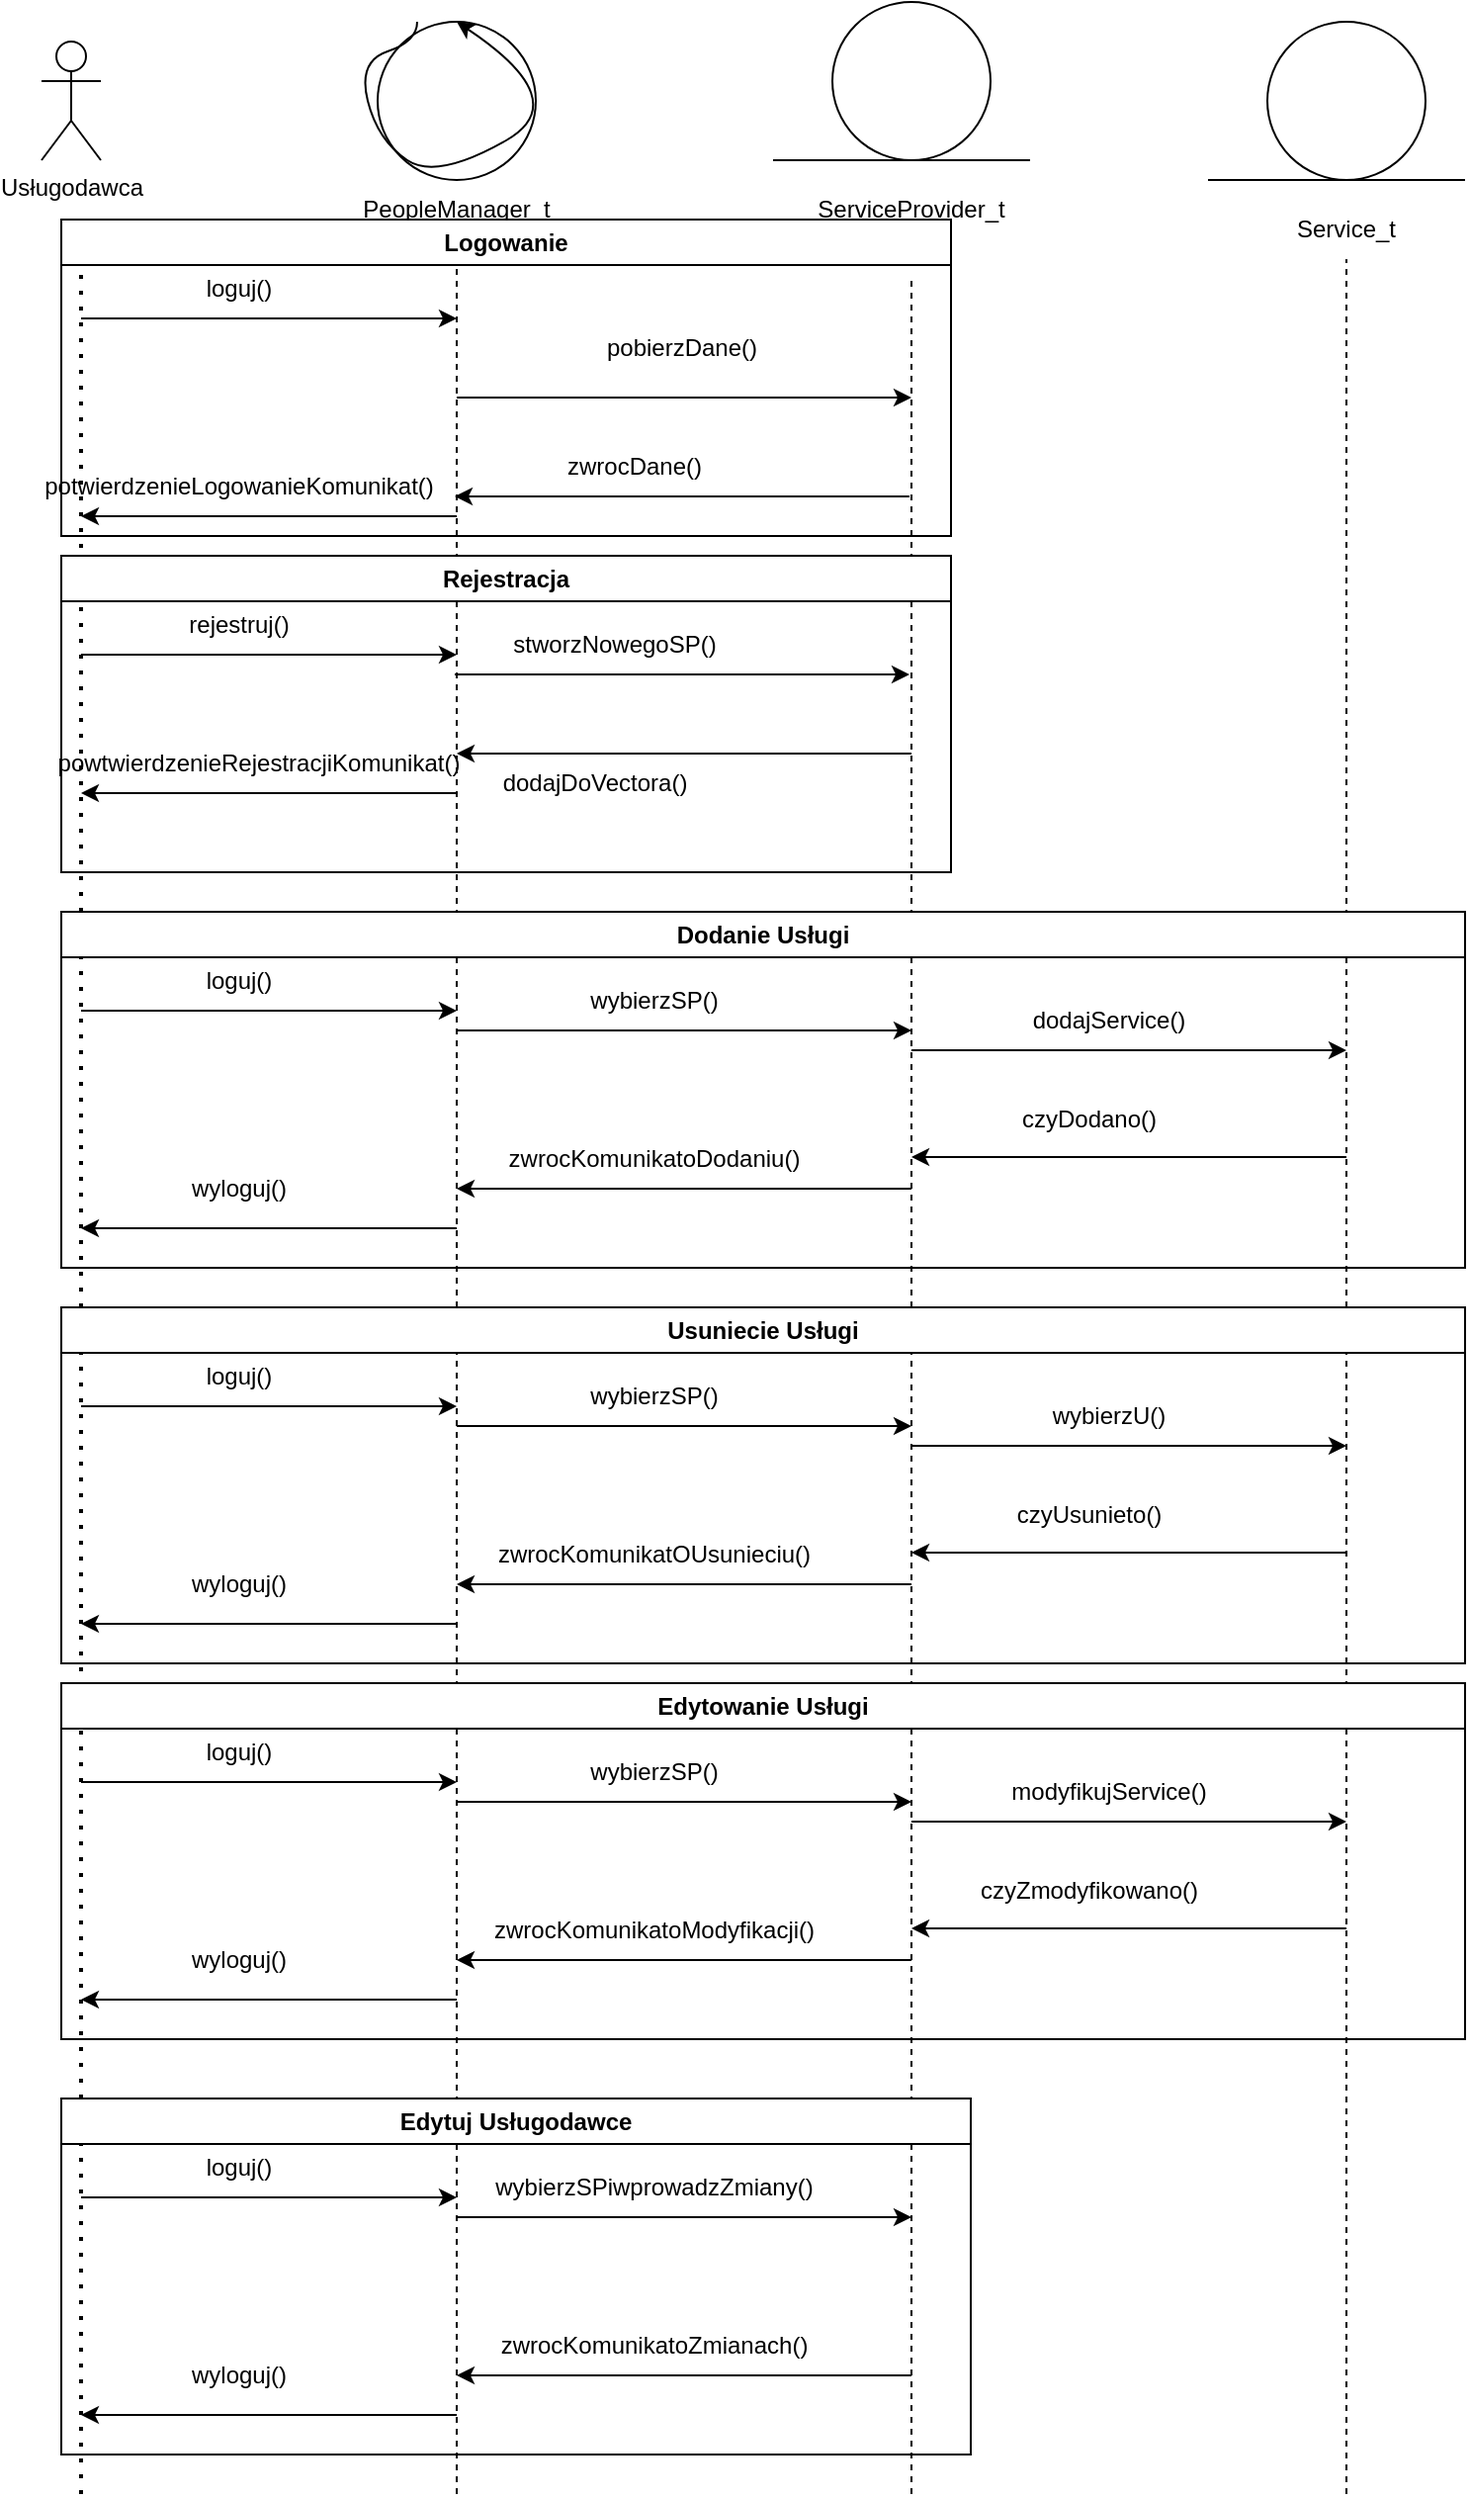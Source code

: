 <mxfile version="24.4.9" type="device">
  <diagram name="Strona-1" id="StbVZ_ExtNwIzeQnnnWZ">
    <mxGraphModel dx="2046" dy="1103" grid="1" gridSize="10" guides="1" tooltips="1" connect="1" arrows="1" fold="1" page="1" pageScale="1" pageWidth="827" pageHeight="1169" math="0" shadow="0">
      <root>
        <mxCell id="0" />
        <mxCell id="1" parent="0" />
        <mxCell id="N31t6mOb5eS44ybP0NEt-1" value="Usługodawca" style="shape=umlActor;verticalLabelPosition=bottom;verticalAlign=top;html=1;outlineConnect=0;" vertex="1" parent="1">
          <mxGeometry x="60" y="20" width="30" height="60" as="geometry" />
        </mxCell>
        <mxCell id="N31t6mOb5eS44ybP0NEt-2" value="" style="ellipse;whiteSpace=wrap;html=1;aspect=fixed;" vertex="1" parent="1">
          <mxGeometry x="230" y="10" width="80" height="80" as="geometry" />
        </mxCell>
        <mxCell id="N31t6mOb5eS44ybP0NEt-3" value="" style="ellipse;whiteSpace=wrap;html=1;aspect=fixed;" vertex="1" parent="1">
          <mxGeometry x="680" y="10" width="80" height="80" as="geometry" />
        </mxCell>
        <mxCell id="N31t6mOb5eS44ybP0NEt-4" value="" style="endArrow=none;html=1;rounded=0;" edge="1" parent="1">
          <mxGeometry width="50" height="50" relative="1" as="geometry">
            <mxPoint x="650" y="90" as="sourcePoint" />
            <mxPoint x="780" y="90" as="targetPoint" />
            <Array as="points">
              <mxPoint x="720" y="90" />
            </Array>
          </mxGeometry>
        </mxCell>
        <mxCell id="N31t6mOb5eS44ybP0NEt-6" value="" style="curved=1;endArrow=classic;html=1;rounded=0;entryX=0.5;entryY=0;entryDx=0;entryDy=0;exitX=0.25;exitY=0;exitDx=0;exitDy=0;exitPerimeter=0;" edge="1" parent="1" source="N31t6mOb5eS44ybP0NEt-2" target="N31t6mOb5eS44ybP0NEt-2">
          <mxGeometry width="50" height="50" relative="1" as="geometry">
            <mxPoint x="240" y="190" as="sourcePoint" />
            <mxPoint x="290" y="140" as="targetPoint" />
            <Array as="points">
              <mxPoint x="250" y="20" />
              <mxPoint x="220" y="30" />
              <mxPoint x="230" y="70" />
              <mxPoint x="260" y="90" />
              <mxPoint x="330" y="50" />
            </Array>
          </mxGeometry>
        </mxCell>
        <mxCell id="N31t6mOb5eS44ybP0NEt-7" value="PeopleManager_t" style="text;html=1;align=center;verticalAlign=middle;whiteSpace=wrap;rounded=0;" vertex="1" parent="1">
          <mxGeometry x="240" y="90" width="60" height="30" as="geometry" />
        </mxCell>
        <mxCell id="N31t6mOb5eS44ybP0NEt-8" value="Service_t" style="text;html=1;align=center;verticalAlign=middle;whiteSpace=wrap;rounded=0;" vertex="1" parent="1">
          <mxGeometry x="690" y="100" width="60" height="30" as="geometry" />
        </mxCell>
        <mxCell id="N31t6mOb5eS44ybP0NEt-9" value="" style="ellipse;whiteSpace=wrap;html=1;aspect=fixed;" vertex="1" parent="1">
          <mxGeometry x="460" width="80" height="80" as="geometry" />
        </mxCell>
        <mxCell id="N31t6mOb5eS44ybP0NEt-10" value="" style="endArrow=none;html=1;rounded=0;" edge="1" parent="1">
          <mxGeometry width="50" height="50" relative="1" as="geometry">
            <mxPoint x="430" y="80" as="sourcePoint" />
            <mxPoint x="560" y="80" as="targetPoint" />
            <Array as="points">
              <mxPoint x="500" y="80" />
            </Array>
          </mxGeometry>
        </mxCell>
        <mxCell id="N31t6mOb5eS44ybP0NEt-11" value="ServiceProvider_t" style="text;html=1;align=center;verticalAlign=middle;whiteSpace=wrap;rounded=0;" vertex="1" parent="1">
          <mxGeometry x="470" y="90" width="60" height="30" as="geometry" />
        </mxCell>
        <mxCell id="N31t6mOb5eS44ybP0NEt-12" value="" style="endArrow=none;dashed=1;html=1;dashPattern=1 3;strokeWidth=2;rounded=0;" edge="1" parent="1">
          <mxGeometry width="50" height="50" relative="1" as="geometry">
            <mxPoint x="80" y="1260" as="sourcePoint" />
            <mxPoint x="80" y="110" as="targetPoint" />
            <Array as="points">
              <mxPoint x="80" y="200" />
            </Array>
          </mxGeometry>
        </mxCell>
        <mxCell id="N31t6mOb5eS44ybP0NEt-13" value="" style="endArrow=none;dashed=1;html=1;rounded=0;" edge="1" parent="1">
          <mxGeometry width="50" height="50" relative="1" as="geometry">
            <mxPoint x="270" y="1260" as="sourcePoint" />
            <mxPoint x="270" y="130" as="targetPoint" />
          </mxGeometry>
        </mxCell>
        <mxCell id="N31t6mOb5eS44ybP0NEt-14" value="" style="endArrow=none;dashed=1;html=1;rounded=0;" edge="1" parent="1">
          <mxGeometry width="50" height="50" relative="1" as="geometry">
            <mxPoint x="500" y="1260" as="sourcePoint" />
            <mxPoint x="500" y="140" as="targetPoint" />
          </mxGeometry>
        </mxCell>
        <mxCell id="N31t6mOb5eS44ybP0NEt-15" value="" style="endArrow=none;dashed=1;html=1;rounded=0;" edge="1" parent="1">
          <mxGeometry width="50" height="50" relative="1" as="geometry">
            <mxPoint x="720" y="1260" as="sourcePoint" />
            <mxPoint x="720" y="130" as="targetPoint" />
          </mxGeometry>
        </mxCell>
        <mxCell id="N31t6mOb5eS44ybP0NEt-16" value="" style="endArrow=classic;html=1;rounded=0;" edge="1" parent="1">
          <mxGeometry width="50" height="50" relative="1" as="geometry">
            <mxPoint x="80" y="160" as="sourcePoint" />
            <mxPoint x="270" y="160" as="targetPoint" />
          </mxGeometry>
        </mxCell>
        <mxCell id="N31t6mOb5eS44ybP0NEt-17" value="loguj()" style="text;html=1;align=center;verticalAlign=middle;whiteSpace=wrap;rounded=0;" vertex="1" parent="1">
          <mxGeometry x="130" y="130" width="60" height="30" as="geometry" />
        </mxCell>
        <mxCell id="N31t6mOb5eS44ybP0NEt-18" value="" style="endArrow=classic;html=1;rounded=0;" edge="1" parent="1">
          <mxGeometry width="50" height="50" relative="1" as="geometry">
            <mxPoint x="270" y="200" as="sourcePoint" />
            <mxPoint x="500" y="200" as="targetPoint" />
          </mxGeometry>
        </mxCell>
        <mxCell id="N31t6mOb5eS44ybP0NEt-19" value="pobierzDane()" style="text;html=1;align=center;verticalAlign=middle;whiteSpace=wrap;rounded=0;" vertex="1" parent="1">
          <mxGeometry x="354" y="160" width="60" height="30" as="geometry" />
        </mxCell>
        <mxCell id="N31t6mOb5eS44ybP0NEt-20" value="" style="endArrow=classic;html=1;rounded=0;" edge="1" parent="1">
          <mxGeometry width="50" height="50" relative="1" as="geometry">
            <mxPoint x="499" y="250" as="sourcePoint" />
            <mxPoint x="269" y="250" as="targetPoint" />
          </mxGeometry>
        </mxCell>
        <mxCell id="N31t6mOb5eS44ybP0NEt-21" value="zwrocDane()" style="text;html=1;align=center;verticalAlign=middle;whiteSpace=wrap;rounded=0;" vertex="1" parent="1">
          <mxGeometry x="330" y="220" width="60" height="30" as="geometry" />
        </mxCell>
        <mxCell id="N31t6mOb5eS44ybP0NEt-22" value="" style="endArrow=classic;html=1;rounded=0;" edge="1" parent="1">
          <mxGeometry width="50" height="50" relative="1" as="geometry">
            <mxPoint x="270" y="260" as="sourcePoint" />
            <mxPoint x="80" y="260" as="targetPoint" />
          </mxGeometry>
        </mxCell>
        <mxCell id="N31t6mOb5eS44ybP0NEt-23" value="potwierdzenieLogowanieKomunikat()" style="text;html=1;align=center;verticalAlign=middle;whiteSpace=wrap;rounded=0;" vertex="1" parent="1">
          <mxGeometry x="130" y="230" width="60" height="30" as="geometry" />
        </mxCell>
        <mxCell id="N31t6mOb5eS44ybP0NEt-25" value="Logowanie" style="swimlane;whiteSpace=wrap;html=1;" vertex="1" parent="1">
          <mxGeometry x="70" y="110" width="450" height="160" as="geometry" />
        </mxCell>
        <mxCell id="N31t6mOb5eS44ybP0NEt-26" value="" style="endArrow=classic;html=1;rounded=0;" edge="1" parent="1">
          <mxGeometry width="50" height="50" relative="1" as="geometry">
            <mxPoint x="80" y="330" as="sourcePoint" />
            <mxPoint x="270" y="330" as="targetPoint" />
          </mxGeometry>
        </mxCell>
        <mxCell id="N31t6mOb5eS44ybP0NEt-27" value="Rejestracja" style="swimlane;whiteSpace=wrap;html=1;" vertex="1" parent="1">
          <mxGeometry x="70" y="280" width="450" height="160" as="geometry" />
        </mxCell>
        <mxCell id="N31t6mOb5eS44ybP0NEt-28" value="rejestruj()" style="text;html=1;align=center;verticalAlign=middle;whiteSpace=wrap;rounded=0;" vertex="1" parent="N31t6mOb5eS44ybP0NEt-27">
          <mxGeometry x="60" y="20" width="60" height="30" as="geometry" />
        </mxCell>
        <mxCell id="N31t6mOb5eS44ybP0NEt-29" value="" style="endArrow=classic;html=1;rounded=0;" edge="1" parent="N31t6mOb5eS44ybP0NEt-27">
          <mxGeometry width="50" height="50" relative="1" as="geometry">
            <mxPoint x="199" y="60" as="sourcePoint" />
            <mxPoint x="429" y="60" as="targetPoint" />
          </mxGeometry>
        </mxCell>
        <mxCell id="N31t6mOb5eS44ybP0NEt-30" value="stworzNowegoSP()" style="text;html=1;align=center;verticalAlign=middle;whiteSpace=wrap;rounded=0;" vertex="1" parent="N31t6mOb5eS44ybP0NEt-27">
          <mxGeometry x="250" y="30" width="60" height="30" as="geometry" />
        </mxCell>
        <mxCell id="N31t6mOb5eS44ybP0NEt-31" value="" style="endArrow=classic;html=1;rounded=0;" edge="1" parent="N31t6mOb5eS44ybP0NEt-27">
          <mxGeometry width="50" height="50" relative="1" as="geometry">
            <mxPoint x="430" y="100" as="sourcePoint" />
            <mxPoint x="200" y="100" as="targetPoint" />
          </mxGeometry>
        </mxCell>
        <mxCell id="N31t6mOb5eS44ybP0NEt-32" value="dodajDoVectora()" style="text;html=1;align=center;verticalAlign=middle;whiteSpace=wrap;rounded=0;" vertex="1" parent="N31t6mOb5eS44ybP0NEt-27">
          <mxGeometry x="240" y="100" width="60" height="30" as="geometry" />
        </mxCell>
        <mxCell id="N31t6mOb5eS44ybP0NEt-33" value="" style="endArrow=classic;html=1;rounded=0;" edge="1" parent="N31t6mOb5eS44ybP0NEt-27">
          <mxGeometry width="50" height="50" relative="1" as="geometry">
            <mxPoint x="200" y="120" as="sourcePoint" />
            <mxPoint x="10" y="120" as="targetPoint" />
          </mxGeometry>
        </mxCell>
        <mxCell id="N31t6mOb5eS44ybP0NEt-35" value="powtwierdzenieRejestracjiKomunikat()" style="text;html=1;align=center;verticalAlign=middle;whiteSpace=wrap;rounded=0;" vertex="1" parent="N31t6mOb5eS44ybP0NEt-27">
          <mxGeometry x="70" y="90" width="60" height="30" as="geometry" />
        </mxCell>
        <mxCell id="N31t6mOb5eS44ybP0NEt-36" value="" style="endArrow=classic;html=1;rounded=0;" edge="1" parent="1">
          <mxGeometry width="50" height="50" relative="1" as="geometry">
            <mxPoint x="80" y="510" as="sourcePoint" />
            <mxPoint x="270" y="510" as="targetPoint" />
          </mxGeometry>
        </mxCell>
        <mxCell id="N31t6mOb5eS44ybP0NEt-37" value="Dodanie Usługi" style="swimlane;whiteSpace=wrap;html=1;" vertex="1" parent="1">
          <mxGeometry x="70" y="460" width="710" height="180" as="geometry" />
        </mxCell>
        <mxCell id="N31t6mOb5eS44ybP0NEt-38" value="loguj()" style="text;html=1;align=center;verticalAlign=middle;whiteSpace=wrap;rounded=0;" vertex="1" parent="N31t6mOb5eS44ybP0NEt-37">
          <mxGeometry x="60" y="20" width="60" height="30" as="geometry" />
        </mxCell>
        <mxCell id="N31t6mOb5eS44ybP0NEt-39" value="" style="endArrow=classic;html=1;rounded=0;" edge="1" parent="N31t6mOb5eS44ybP0NEt-37">
          <mxGeometry width="50" height="50" relative="1" as="geometry">
            <mxPoint x="200" y="60" as="sourcePoint" />
            <mxPoint x="430" y="60" as="targetPoint" />
          </mxGeometry>
        </mxCell>
        <mxCell id="N31t6mOb5eS44ybP0NEt-40" value="wybierzSP()" style="text;html=1;align=center;verticalAlign=middle;whiteSpace=wrap;rounded=0;" vertex="1" parent="N31t6mOb5eS44ybP0NEt-37">
          <mxGeometry x="270" y="30" width="60" height="30" as="geometry" />
        </mxCell>
        <mxCell id="N31t6mOb5eS44ybP0NEt-41" value="" style="endArrow=classic;html=1;rounded=0;" edge="1" parent="N31t6mOb5eS44ybP0NEt-37">
          <mxGeometry width="50" height="50" relative="1" as="geometry">
            <mxPoint x="430" y="70" as="sourcePoint" />
            <mxPoint x="650" y="70" as="targetPoint" />
          </mxGeometry>
        </mxCell>
        <mxCell id="N31t6mOb5eS44ybP0NEt-42" value="dodajService()" style="text;html=1;align=center;verticalAlign=middle;whiteSpace=wrap;rounded=0;" vertex="1" parent="N31t6mOb5eS44ybP0NEt-37">
          <mxGeometry x="500" y="40" width="60" height="30" as="geometry" />
        </mxCell>
        <mxCell id="N31t6mOb5eS44ybP0NEt-43" value="" style="endArrow=classic;html=1;rounded=0;" edge="1" parent="N31t6mOb5eS44ybP0NEt-37">
          <mxGeometry width="50" height="50" relative="1" as="geometry">
            <mxPoint x="650" y="124" as="sourcePoint" />
            <mxPoint x="430" y="124" as="targetPoint" />
          </mxGeometry>
        </mxCell>
        <mxCell id="N31t6mOb5eS44ybP0NEt-44" value="czyDodano()" style="text;html=1;align=center;verticalAlign=middle;whiteSpace=wrap;rounded=0;" vertex="1" parent="N31t6mOb5eS44ybP0NEt-37">
          <mxGeometry x="490" y="90" width="60" height="30" as="geometry" />
        </mxCell>
        <mxCell id="N31t6mOb5eS44ybP0NEt-45" value="" style="endArrow=classic;html=1;rounded=0;" edge="1" parent="N31t6mOb5eS44ybP0NEt-37">
          <mxGeometry width="50" height="50" relative="1" as="geometry">
            <mxPoint x="430" y="140" as="sourcePoint" />
            <mxPoint x="200" y="140" as="targetPoint" />
          </mxGeometry>
        </mxCell>
        <mxCell id="N31t6mOb5eS44ybP0NEt-46" value="zwrocKomunikatoDodaniu()" style="text;html=1;align=center;verticalAlign=middle;whiteSpace=wrap;rounded=0;" vertex="1" parent="N31t6mOb5eS44ybP0NEt-37">
          <mxGeometry x="270" y="110" width="60" height="30" as="geometry" />
        </mxCell>
        <mxCell id="N31t6mOb5eS44ybP0NEt-47" value="" style="endArrow=classic;html=1;rounded=0;" edge="1" parent="N31t6mOb5eS44ybP0NEt-37">
          <mxGeometry width="50" height="50" relative="1" as="geometry">
            <mxPoint x="200" y="160" as="sourcePoint" />
            <mxPoint x="10" y="160" as="targetPoint" />
          </mxGeometry>
        </mxCell>
        <mxCell id="N31t6mOb5eS44ybP0NEt-48" value="wyloguj()" style="text;html=1;align=center;verticalAlign=middle;whiteSpace=wrap;rounded=0;" vertex="1" parent="N31t6mOb5eS44ybP0NEt-37">
          <mxGeometry x="60" y="125" width="60" height="30" as="geometry" />
        </mxCell>
        <mxCell id="N31t6mOb5eS44ybP0NEt-49" value="" style="endArrow=classic;html=1;rounded=0;" edge="1" parent="1">
          <mxGeometry width="50" height="50" relative="1" as="geometry">
            <mxPoint x="80" y="710" as="sourcePoint" />
            <mxPoint x="270" y="710" as="targetPoint" />
          </mxGeometry>
        </mxCell>
        <mxCell id="N31t6mOb5eS44ybP0NEt-50" value="Usuniecie Usługi" style="swimlane;whiteSpace=wrap;html=1;" vertex="1" parent="1">
          <mxGeometry x="70" y="660" width="710" height="180" as="geometry" />
        </mxCell>
        <mxCell id="N31t6mOb5eS44ybP0NEt-51" value="loguj()" style="text;html=1;align=center;verticalAlign=middle;whiteSpace=wrap;rounded=0;" vertex="1" parent="N31t6mOb5eS44ybP0NEt-50">
          <mxGeometry x="60" y="20" width="60" height="30" as="geometry" />
        </mxCell>
        <mxCell id="N31t6mOb5eS44ybP0NEt-52" value="" style="endArrow=classic;html=1;rounded=0;" edge="1" parent="N31t6mOb5eS44ybP0NEt-50">
          <mxGeometry width="50" height="50" relative="1" as="geometry">
            <mxPoint x="200" y="60" as="sourcePoint" />
            <mxPoint x="430" y="60" as="targetPoint" />
          </mxGeometry>
        </mxCell>
        <mxCell id="N31t6mOb5eS44ybP0NEt-53" value="wybierzSP()" style="text;html=1;align=center;verticalAlign=middle;whiteSpace=wrap;rounded=0;" vertex="1" parent="N31t6mOb5eS44ybP0NEt-50">
          <mxGeometry x="270" y="30" width="60" height="30" as="geometry" />
        </mxCell>
        <mxCell id="N31t6mOb5eS44ybP0NEt-54" value="" style="endArrow=classic;html=1;rounded=0;" edge="1" parent="N31t6mOb5eS44ybP0NEt-50">
          <mxGeometry width="50" height="50" relative="1" as="geometry">
            <mxPoint x="430" y="70" as="sourcePoint" />
            <mxPoint x="650" y="70" as="targetPoint" />
          </mxGeometry>
        </mxCell>
        <mxCell id="N31t6mOb5eS44ybP0NEt-55" value="wybierzU()" style="text;html=1;align=center;verticalAlign=middle;whiteSpace=wrap;rounded=0;" vertex="1" parent="N31t6mOb5eS44ybP0NEt-50">
          <mxGeometry x="500" y="40" width="60" height="30" as="geometry" />
        </mxCell>
        <mxCell id="N31t6mOb5eS44ybP0NEt-56" value="" style="endArrow=classic;html=1;rounded=0;" edge="1" parent="N31t6mOb5eS44ybP0NEt-50">
          <mxGeometry width="50" height="50" relative="1" as="geometry">
            <mxPoint x="650" y="124" as="sourcePoint" />
            <mxPoint x="430" y="124" as="targetPoint" />
          </mxGeometry>
        </mxCell>
        <mxCell id="N31t6mOb5eS44ybP0NEt-57" value="czyUsunieto()" style="text;html=1;align=center;verticalAlign=middle;whiteSpace=wrap;rounded=0;" vertex="1" parent="N31t6mOb5eS44ybP0NEt-50">
          <mxGeometry x="490" y="90" width="60" height="30" as="geometry" />
        </mxCell>
        <mxCell id="N31t6mOb5eS44ybP0NEt-58" value="" style="endArrow=classic;html=1;rounded=0;" edge="1" parent="N31t6mOb5eS44ybP0NEt-50">
          <mxGeometry width="50" height="50" relative="1" as="geometry">
            <mxPoint x="430" y="140" as="sourcePoint" />
            <mxPoint x="200" y="140" as="targetPoint" />
          </mxGeometry>
        </mxCell>
        <mxCell id="N31t6mOb5eS44ybP0NEt-59" value="zwrocKomunikatOUsunieciu()" style="text;html=1;align=center;verticalAlign=middle;whiteSpace=wrap;rounded=0;" vertex="1" parent="N31t6mOb5eS44ybP0NEt-50">
          <mxGeometry x="270" y="110" width="60" height="30" as="geometry" />
        </mxCell>
        <mxCell id="N31t6mOb5eS44ybP0NEt-60" value="" style="endArrow=classic;html=1;rounded=0;" edge="1" parent="N31t6mOb5eS44ybP0NEt-50">
          <mxGeometry width="50" height="50" relative="1" as="geometry">
            <mxPoint x="200" y="160" as="sourcePoint" />
            <mxPoint x="10" y="160" as="targetPoint" />
          </mxGeometry>
        </mxCell>
        <mxCell id="N31t6mOb5eS44ybP0NEt-61" value="wyloguj()" style="text;html=1;align=center;verticalAlign=middle;whiteSpace=wrap;rounded=0;" vertex="1" parent="N31t6mOb5eS44ybP0NEt-50">
          <mxGeometry x="60" y="125" width="60" height="30" as="geometry" />
        </mxCell>
        <mxCell id="N31t6mOb5eS44ybP0NEt-62" value="" style="endArrow=classic;html=1;rounded=0;" edge="1" parent="1">
          <mxGeometry width="50" height="50" relative="1" as="geometry">
            <mxPoint x="80" y="900" as="sourcePoint" />
            <mxPoint x="270" y="900" as="targetPoint" />
          </mxGeometry>
        </mxCell>
        <mxCell id="N31t6mOb5eS44ybP0NEt-63" value="Edytowanie Usługi" style="swimlane;whiteSpace=wrap;html=1;" vertex="1" parent="1">
          <mxGeometry x="70" y="850" width="710" height="180" as="geometry" />
        </mxCell>
        <mxCell id="N31t6mOb5eS44ybP0NEt-64" value="loguj()" style="text;html=1;align=center;verticalAlign=middle;whiteSpace=wrap;rounded=0;" vertex="1" parent="N31t6mOb5eS44ybP0NEt-63">
          <mxGeometry x="60" y="20" width="60" height="30" as="geometry" />
        </mxCell>
        <mxCell id="N31t6mOb5eS44ybP0NEt-65" value="" style="endArrow=classic;html=1;rounded=0;" edge="1" parent="N31t6mOb5eS44ybP0NEt-63">
          <mxGeometry width="50" height="50" relative="1" as="geometry">
            <mxPoint x="200" y="60" as="sourcePoint" />
            <mxPoint x="430" y="60" as="targetPoint" />
          </mxGeometry>
        </mxCell>
        <mxCell id="N31t6mOb5eS44ybP0NEt-66" value="wybierzSP()" style="text;html=1;align=center;verticalAlign=middle;whiteSpace=wrap;rounded=0;" vertex="1" parent="N31t6mOb5eS44ybP0NEt-63">
          <mxGeometry x="270" y="30" width="60" height="30" as="geometry" />
        </mxCell>
        <mxCell id="N31t6mOb5eS44ybP0NEt-67" value="" style="endArrow=classic;html=1;rounded=0;" edge="1" parent="N31t6mOb5eS44ybP0NEt-63">
          <mxGeometry width="50" height="50" relative="1" as="geometry">
            <mxPoint x="430" y="70" as="sourcePoint" />
            <mxPoint x="650" y="70" as="targetPoint" />
          </mxGeometry>
        </mxCell>
        <mxCell id="N31t6mOb5eS44ybP0NEt-68" value="modyfikujService()" style="text;html=1;align=center;verticalAlign=middle;whiteSpace=wrap;rounded=0;" vertex="1" parent="N31t6mOb5eS44ybP0NEt-63">
          <mxGeometry x="500" y="40" width="60" height="30" as="geometry" />
        </mxCell>
        <mxCell id="N31t6mOb5eS44ybP0NEt-69" value="" style="endArrow=classic;html=1;rounded=0;" edge="1" parent="N31t6mOb5eS44ybP0NEt-63">
          <mxGeometry width="50" height="50" relative="1" as="geometry">
            <mxPoint x="650" y="124" as="sourcePoint" />
            <mxPoint x="430" y="124" as="targetPoint" />
          </mxGeometry>
        </mxCell>
        <mxCell id="N31t6mOb5eS44ybP0NEt-70" value="czyZmodyfikowano()" style="text;html=1;align=center;verticalAlign=middle;whiteSpace=wrap;rounded=0;" vertex="1" parent="N31t6mOb5eS44ybP0NEt-63">
          <mxGeometry x="490" y="90" width="60" height="30" as="geometry" />
        </mxCell>
        <mxCell id="N31t6mOb5eS44ybP0NEt-71" value="" style="endArrow=classic;html=1;rounded=0;" edge="1" parent="N31t6mOb5eS44ybP0NEt-63">
          <mxGeometry width="50" height="50" relative="1" as="geometry">
            <mxPoint x="430" y="140" as="sourcePoint" />
            <mxPoint x="200" y="140" as="targetPoint" />
          </mxGeometry>
        </mxCell>
        <mxCell id="N31t6mOb5eS44ybP0NEt-72" value="zwrocKomunikatoModyfikacji()" style="text;html=1;align=center;verticalAlign=middle;whiteSpace=wrap;rounded=0;" vertex="1" parent="N31t6mOb5eS44ybP0NEt-63">
          <mxGeometry x="270" y="110" width="60" height="30" as="geometry" />
        </mxCell>
        <mxCell id="N31t6mOb5eS44ybP0NEt-73" value="" style="endArrow=classic;html=1;rounded=0;" edge="1" parent="N31t6mOb5eS44ybP0NEt-63">
          <mxGeometry width="50" height="50" relative="1" as="geometry">
            <mxPoint x="200" y="160" as="sourcePoint" />
            <mxPoint x="10" y="160" as="targetPoint" />
          </mxGeometry>
        </mxCell>
        <mxCell id="N31t6mOb5eS44ybP0NEt-74" value="wyloguj()" style="text;html=1;align=center;verticalAlign=middle;whiteSpace=wrap;rounded=0;" vertex="1" parent="N31t6mOb5eS44ybP0NEt-63">
          <mxGeometry x="60" y="125" width="60" height="30" as="geometry" />
        </mxCell>
        <mxCell id="N31t6mOb5eS44ybP0NEt-76" value="" style="endArrow=classic;html=1;rounded=0;" edge="1" parent="1">
          <mxGeometry width="50" height="50" relative="1" as="geometry">
            <mxPoint x="80" y="1110" as="sourcePoint" />
            <mxPoint x="270" y="1110" as="targetPoint" />
          </mxGeometry>
        </mxCell>
        <mxCell id="N31t6mOb5eS44ybP0NEt-77" value="Edytuj Usługodawce" style="swimlane;whiteSpace=wrap;html=1;" vertex="1" parent="1">
          <mxGeometry x="70" y="1060" width="460" height="180" as="geometry" />
        </mxCell>
        <mxCell id="N31t6mOb5eS44ybP0NEt-78" value="loguj()" style="text;html=1;align=center;verticalAlign=middle;whiteSpace=wrap;rounded=0;" vertex="1" parent="N31t6mOb5eS44ybP0NEt-77">
          <mxGeometry x="60" y="20" width="60" height="30" as="geometry" />
        </mxCell>
        <mxCell id="N31t6mOb5eS44ybP0NEt-79" value="" style="endArrow=classic;html=1;rounded=0;" edge="1" parent="N31t6mOb5eS44ybP0NEt-77">
          <mxGeometry width="50" height="50" relative="1" as="geometry">
            <mxPoint x="200" y="60" as="sourcePoint" />
            <mxPoint x="430" y="60" as="targetPoint" />
          </mxGeometry>
        </mxCell>
        <mxCell id="N31t6mOb5eS44ybP0NEt-80" value="wybierzSPiwprowadzZmiany()" style="text;html=1;align=center;verticalAlign=middle;whiteSpace=wrap;rounded=0;" vertex="1" parent="N31t6mOb5eS44ybP0NEt-77">
          <mxGeometry x="270" y="30" width="60" height="30" as="geometry" />
        </mxCell>
        <mxCell id="N31t6mOb5eS44ybP0NEt-85" value="" style="endArrow=classic;html=1;rounded=0;" edge="1" parent="N31t6mOb5eS44ybP0NEt-77">
          <mxGeometry width="50" height="50" relative="1" as="geometry">
            <mxPoint x="430" y="140" as="sourcePoint" />
            <mxPoint x="200" y="140" as="targetPoint" />
          </mxGeometry>
        </mxCell>
        <mxCell id="N31t6mOb5eS44ybP0NEt-86" value="zwrocKomunikatoZmianach()" style="text;html=1;align=center;verticalAlign=middle;whiteSpace=wrap;rounded=0;" vertex="1" parent="N31t6mOb5eS44ybP0NEt-77">
          <mxGeometry x="270" y="110" width="60" height="30" as="geometry" />
        </mxCell>
        <mxCell id="N31t6mOb5eS44ybP0NEt-87" value="" style="endArrow=classic;html=1;rounded=0;" edge="1" parent="N31t6mOb5eS44ybP0NEt-77">
          <mxGeometry width="50" height="50" relative="1" as="geometry">
            <mxPoint x="200" y="160" as="sourcePoint" />
            <mxPoint x="10" y="160" as="targetPoint" />
          </mxGeometry>
        </mxCell>
        <mxCell id="N31t6mOb5eS44ybP0NEt-88" value="wyloguj()" style="text;html=1;align=center;verticalAlign=middle;whiteSpace=wrap;rounded=0;" vertex="1" parent="N31t6mOb5eS44ybP0NEt-77">
          <mxGeometry x="60" y="125" width="60" height="30" as="geometry" />
        </mxCell>
      </root>
    </mxGraphModel>
  </diagram>
</mxfile>

